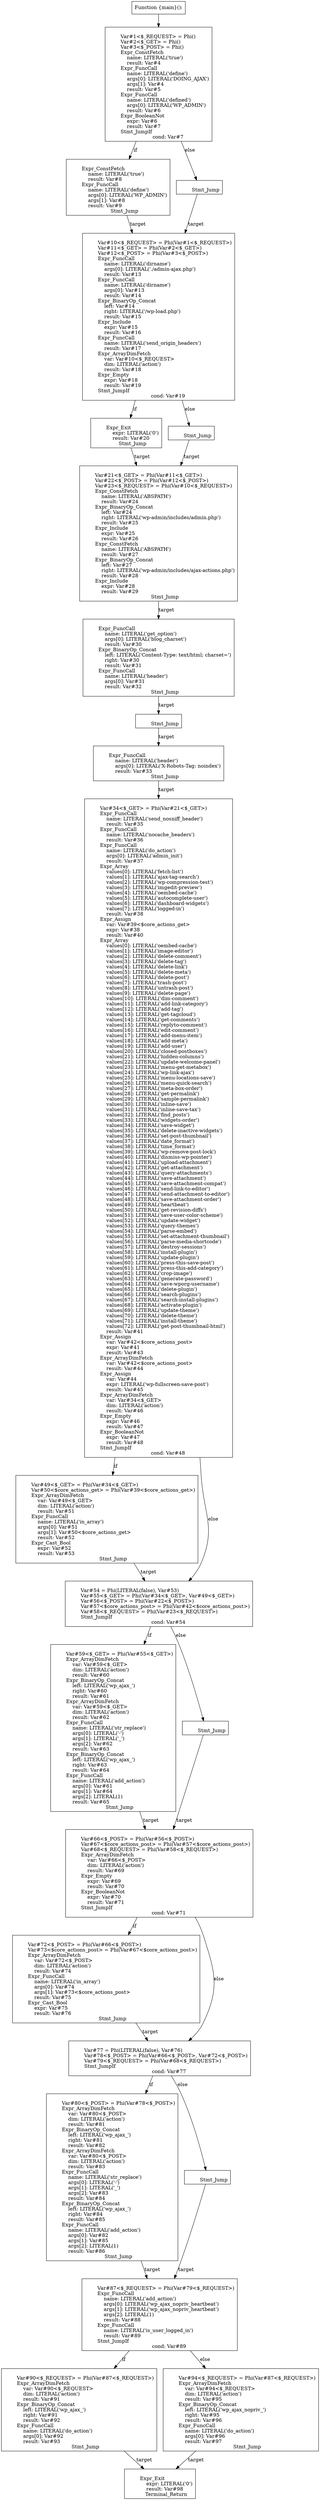 digraph "cfg" {
"func_1_block_1" -> "func_1_block_2" [
label="if"
]
"func_1_block_1" -> "func_1_block_3" [
label="else"
]
"func_1_block_2" -> "func_1_block_4" [
label="target"
]
"func_1_block_3" -> "func_1_block_4" [
label="target"
]
"func_1_block_4" -> "func_1_block_5" [
label="if"
]
"func_1_block_4" -> "func_1_block_6" [
label="else"
]
"func_1_block_5" -> "func_1_block_7" [
label="target"
]
"func_1_block_6" -> "func_1_block_7" [
label="target"
]
"func_1_block_7" -> "func_1_block_8" [
label="target"
]
"func_1_block_8" -> "func_1_block_9" [
label="target"
]
"func_1_block_9" -> "func_1_block_10" [
label="target"
]
"func_1_block_10" -> "func_1_block_11" [
label="target"
]
"func_1_block_11" -> "func_1_block_12" [
label="if"
]
"func_1_block_11" -> "func_1_block_13" [
label="else"
]
"func_1_block_12" -> "func_1_block_13" [
label="target"
]
"func_1_block_13" -> "func_1_block_14" [
label="if"
]
"func_1_block_13" -> "func_1_block_15" [
label="else"
]
"func_1_block_14" -> "func_1_block_16" [
label="target"
]
"func_1_block_15" -> "func_1_block_16" [
label="target"
]
"func_1_block_16" -> "func_1_block_17" [
label="if"
]
"func_1_block_16" -> "func_1_block_18" [
label="else"
]
"func_1_block_17" -> "func_1_block_18" [
label="target"
]
"func_1_block_18" -> "func_1_block_19" [
label="if"
]
"func_1_block_18" -> "func_1_block_20" [
label="else"
]
"func_1_block_19" -> "func_1_block_21" [
label="target"
]
"func_1_block_20" -> "func_1_block_21" [
label="target"
]
"func_1_block_21" -> "func_1_block_22" [
label="if"
]
"func_1_block_21" -> "func_1_block_23" [
label="else"
]
"func_1_block_22" -> "func_1_block_24" [
label="target"
]
"func_1_block_23" -> "func_1_block_24" [
label="target"
]
"func_1_header" -> "func_1_block_1" [

]
"func_1_header" [
label="Function {main}():"
shape="rect"
]
"func_1_block_1" [
label="\l        Var#1<$_REQUEST> = Phi()\l        Var#2<$_GET> = Phi()\l        Var#3<$_POST> = Phi()\l        Expr_ConstFetch\l            name: LITERAL(\'true\')\l            result: Var#4\l        Expr_FuncCall\l            name: LITERAL(\'define\')\l            args[0]: LITERAL(\'DOING_AJAX\')\l            args[1]: Var#4\l            result: Var#5\l        Expr_FuncCall\l            name: LITERAL(\'defined\')\l            args[0]: LITERAL(\'WP_ADMIN\')\l            result: Var#6\l        Expr_BooleanNot\l            expr: Var#6\l            result: Var#7\l        Stmt_JumpIf\l            cond: Var#7"
shape="rect"
]
"func_1_block_2" [
label="\l        Expr_ConstFetch\l            name: LITERAL(\'true\')\l            result: Var#8\l        Expr_FuncCall\l            name: LITERAL(\'define\')\l            args[0]: LITERAL(\'WP_ADMIN\')\l            args[1]: Var#8\l            result: Var#9\l        Stmt_Jump"
shape="rect"
]
"func_1_block_3" [
label="\l        Stmt_Jump"
shape="rect"
]
"func_1_block_4" [
label="\l        Var#10<$_REQUEST> = Phi(Var#1<$_REQUEST>)\l        Var#11<$_GET> = Phi(Var#2<$_GET>)\l        Var#12<$_POST> = Phi(Var#3<$_POST>)\l        Expr_FuncCall\l            name: LITERAL(\'dirname\')\l            args[0]: LITERAL(\'./admin-ajax.php\')\l            result: Var#13\l        Expr_FuncCall\l            name: LITERAL(\'dirname\')\l            args[0]: Var#13\l            result: Var#14\l        Expr_BinaryOp_Concat\l            left: Var#14\l            right: LITERAL(\'/wp-load.php\')\l            result: Var#15\l        Expr_Include\l            expr: Var#15\l            result: Var#16\l        Expr_FuncCall\l            name: LITERAL(\'send_origin_headers\')\l            result: Var#17\l        Expr_ArrayDimFetch\l            var: Var#10<$_REQUEST>\l            dim: LITERAL(\'action\')\l            result: Var#18\l        Expr_Empty\l            expr: Var#18\l            result: Var#19\l        Stmt_JumpIf\l            cond: Var#19"
shape="rect"
]
"func_1_block_5" [
label="\l        Expr_Exit\l            expr: LITERAL(\'0\')\l            result: Var#20\l        Stmt_Jump"
shape="rect"
]
"func_1_block_6" [
label="\l        Stmt_Jump"
shape="rect"
]
"func_1_block_7" [
label="\l        Var#21<$_GET> = Phi(Var#11<$_GET>)\l        Var#22<$_POST> = Phi(Var#12<$_POST>)\l        Var#23<$_REQUEST> = Phi(Var#10<$_REQUEST>)\l        Expr_ConstFetch\l            name: LITERAL(\'ABSPATH\')\l            result: Var#24\l        Expr_BinaryOp_Concat\l            left: Var#24\l            right: LITERAL(\'wp-admin/includes/admin.php\')\l            result: Var#25\l        Expr_Include\l            expr: Var#25\l            result: Var#26\l        Expr_ConstFetch\l            name: LITERAL(\'ABSPATH\')\l            result: Var#27\l        Expr_BinaryOp_Concat\l            left: Var#27\l            right: LITERAL(\'wp-admin/includes/ajax-actions.php\')\l            result: Var#28\l        Expr_Include\l            expr: Var#28\l            result: Var#29\l        Stmt_Jump"
shape="rect"
]
"func_1_block_8" [
label="\l        Expr_FuncCall\l            name: LITERAL(\'get_option\')\l            args[0]: LITERAL(\'blog_charset\')\l            result: Var#30\l        Expr_BinaryOp_Concat\l            left: LITERAL(\'Content-Type: text/html; charset=\')\l            right: Var#30\l            result: Var#31\l        Expr_FuncCall\l            name: LITERAL(\'header\')\l            args[0]: Var#31\l            result: Var#32\l        Stmt_Jump"
shape="rect"
]
"func_1_block_9" [
label="\l        Stmt_Jump"
shape="rect"
]
"func_1_block_10" [
label="\l        Expr_FuncCall\l            name: LITERAL(\'header\')\l            args[0]: LITERAL(\'X-Robots-Tag: noindex\')\l            result: Var#33\l        Stmt_Jump"
shape="rect"
]
"func_1_block_11" [
label="\l        Var#34<$_GET> = Phi(Var#21<$_GET>)\l        Expr_FuncCall\l            name: LITERAL(\'send_nosniff_header\')\l            result: Var#35\l        Expr_FuncCall\l            name: LITERAL(\'nocache_headers\')\l            result: Var#36\l        Expr_FuncCall\l            name: LITERAL(\'do_action\')\l            args[0]: LITERAL(\'admin_init\')\l            result: Var#37\l        Expr_Array\l            values[0]: LITERAL(\'fetch-list\')\l            values[1]: LITERAL(\'ajax-tag-search\')\l            values[2]: LITERAL(\'wp-compression-test\')\l            values[3]: LITERAL(\'imgedit-preview\')\l            values[4]: LITERAL(\'oembed-cache\')\l            values[5]: LITERAL(\'autocomplete-user\')\l            values[6]: LITERAL(\'dashboard-widgets\')\l            values[7]: LITERAL(\'logged-in\')\l            result: Var#38\l        Expr_Assign\l            var: Var#39<$core_actions_get>\l            expr: Var#38\l            result: Var#40\l        Expr_Array\l            values[0]: LITERAL(\'oembed-cache\')\l            values[1]: LITERAL(\'image-editor\')\l            values[2]: LITERAL(\'delete-comment\')\l            values[3]: LITERAL(\'delete-tag\')\l            values[4]: LITERAL(\'delete-link\')\l            values[5]: LITERAL(\'delete-meta\')\l            values[6]: LITERAL(\'delete-post\')\l            values[7]: LITERAL(\'trash-post\')\l            values[8]: LITERAL(\'untrash-post\')\l            values[9]: LITERAL(\'delete-page\')\l            values[10]: LITERAL(\'dim-comment\')\l            values[11]: LITERAL(\'add-link-category\')\l            values[12]: LITERAL(\'add-tag\')\l            values[13]: LITERAL(\'get-tagcloud\')\l            values[14]: LITERAL(\'get-comments\')\l            values[15]: LITERAL(\'replyto-comment\')\l            values[16]: LITERAL(\'edit-comment\')\l            values[17]: LITERAL(\'add-menu-item\')\l            values[18]: LITERAL(\'add-meta\')\l            values[19]: LITERAL(\'add-user\')\l            values[20]: LITERAL(\'closed-postboxes\')\l            values[21]: LITERAL(\'hidden-columns\')\l            values[22]: LITERAL(\'update-welcome-panel\')\l            values[23]: LITERAL(\'menu-get-metabox\')\l            values[24]: LITERAL(\'wp-link-ajax\')\l            values[25]: LITERAL(\'menu-locations-save\')\l            values[26]: LITERAL(\'menu-quick-search\')\l            values[27]: LITERAL(\'meta-box-order\')\l            values[28]: LITERAL(\'get-permalink\')\l            values[29]: LITERAL(\'sample-permalink\')\l            values[30]: LITERAL(\'inline-save\')\l            values[31]: LITERAL(\'inline-save-tax\')\l            values[32]: LITERAL(\'find_posts\')\l            values[33]: LITERAL(\'widgets-order\')\l            values[34]: LITERAL(\'save-widget\')\l            values[35]: LITERAL(\'delete-inactive-widgets\')\l            values[36]: LITERAL(\'set-post-thumbnail\')\l            values[37]: LITERAL(\'date_format\')\l            values[38]: LITERAL(\'time_format\')\l            values[39]: LITERAL(\'wp-remove-post-lock\')\l            values[40]: LITERAL(\'dismiss-wp-pointer\')\l            values[41]: LITERAL(\'upload-attachment\')\l            values[42]: LITERAL(\'get-attachment\')\l            values[43]: LITERAL(\'query-attachments\')\l            values[44]: LITERAL(\'save-attachment\')\l            values[45]: LITERAL(\'save-attachment-compat\')\l            values[46]: LITERAL(\'send-link-to-editor\')\l            values[47]: LITERAL(\'send-attachment-to-editor\')\l            values[48]: LITERAL(\'save-attachment-order\')\l            values[49]: LITERAL(\'heartbeat\')\l            values[50]: LITERAL(\'get-revision-diffs\')\l            values[51]: LITERAL(\'save-user-color-scheme\')\l            values[52]: LITERAL(\'update-widget\')\l            values[53]: LITERAL(\'query-themes\')\l            values[54]: LITERAL(\'parse-embed\')\l            values[55]: LITERAL(\'set-attachment-thumbnail\')\l            values[56]: LITERAL(\'parse-media-shortcode\')\l            values[57]: LITERAL(\'destroy-sessions\')\l            values[58]: LITERAL(\'install-plugin\')\l            values[59]: LITERAL(\'update-plugin\')\l            values[60]: LITERAL(\'press-this-save-post\')\l            values[61]: LITERAL(\'press-this-add-category\')\l            values[62]: LITERAL(\'crop-image\')\l            values[63]: LITERAL(\'generate-password\')\l            values[64]: LITERAL(\'save-wporg-username\')\l            values[65]: LITERAL(\'delete-plugin\')\l            values[66]: LITERAL(\'search-plugins\')\l            values[67]: LITERAL(\'search-install-plugins\')\l            values[68]: LITERAL(\'activate-plugin\')\l            values[69]: LITERAL(\'update-theme\')\l            values[70]: LITERAL(\'delete-theme\')\l            values[71]: LITERAL(\'install-theme\')\l            values[72]: LITERAL(\'get-post-thumbnail-html\')\l            result: Var#41\l        Expr_Assign\l            var: Var#42<$core_actions_post>\l            expr: Var#41\l            result: Var#43\l        Expr_ArrayDimFetch\l            var: Var#42<$core_actions_post>\l            result: Var#44\l        Expr_Assign\l            var: Var#44\l            expr: LITERAL(\'wp-fullscreen-save-post\')\l            result: Var#45\l        Expr_ArrayDimFetch\l            var: Var#34<$_GET>\l            dim: LITERAL(\'action\')\l            result: Var#46\l        Expr_Empty\l            expr: Var#46\l            result: Var#47\l        Expr_BooleanNot\l            expr: Var#47\l            result: Var#48\l        Stmt_JumpIf\l            cond: Var#48"
shape="rect"
]
"func_1_block_12" [
label="\l        Var#49<$_GET> = Phi(Var#34<$_GET>)\l        Var#50<$core_actions_get> = Phi(Var#39<$core_actions_get>)\l        Expr_ArrayDimFetch\l            var: Var#49<$_GET>\l            dim: LITERAL(\'action\')\l            result: Var#51\l        Expr_FuncCall\l            name: LITERAL(\'in_array\')\l            args[0]: Var#51\l            args[1]: Var#50<$core_actions_get>\l            result: Var#52\l        Expr_Cast_Bool\l            expr: Var#52\l            result: Var#53\l        Stmt_Jump"
shape="rect"
]
"func_1_block_13" [
label="\l        Var#54 = Phi(LITERAL(false), Var#53)\l        Var#55<$_GET> = Phi(Var#34<$_GET>, Var#49<$_GET>)\l        Var#56<$_POST> = Phi(Var#22<$_POST>)\l        Var#57<$core_actions_post> = Phi(Var#42<$core_actions_post>)\l        Var#58<$_REQUEST> = Phi(Var#23<$_REQUEST>)\l        Stmt_JumpIf\l            cond: Var#54"
shape="rect"
]
"func_1_block_14" [
label="\l        Var#59<$_GET> = Phi(Var#55<$_GET>)\l        Expr_ArrayDimFetch\l            var: Var#59<$_GET>\l            dim: LITERAL(\'action\')\l            result: Var#60\l        Expr_BinaryOp_Concat\l            left: LITERAL(\'wp_ajax_\')\l            right: Var#60\l            result: Var#61\l        Expr_ArrayDimFetch\l            var: Var#59<$_GET>\l            dim: LITERAL(\'action\')\l            result: Var#62\l        Expr_FuncCall\l            name: LITERAL(\'str_replace\')\l            args[0]: LITERAL(\'-\')\l            args[1]: LITERAL(\'_\')\l            args[2]: Var#62\l            result: Var#63\l        Expr_BinaryOp_Concat\l            left: LITERAL(\'wp_ajax_\')\l            right: Var#63\l            result: Var#64\l        Expr_FuncCall\l            name: LITERAL(\'add_action\')\l            args[0]: Var#61\l            args[1]: Var#64\l            args[2]: LITERAL(1)\l            result: Var#65\l        Stmt_Jump"
shape="rect"
]
"func_1_block_15" [
label="\l        Stmt_Jump"
shape="rect"
]
"func_1_block_16" [
label="\l        Var#66<$_POST> = Phi(Var#56<$_POST>)\l        Var#67<$core_actions_post> = Phi(Var#57<$core_actions_post>)\l        Var#68<$_REQUEST> = Phi(Var#58<$_REQUEST>)\l        Expr_ArrayDimFetch\l            var: Var#66<$_POST>\l            dim: LITERAL(\'action\')\l            result: Var#69\l        Expr_Empty\l            expr: Var#69\l            result: Var#70\l        Expr_BooleanNot\l            expr: Var#70\l            result: Var#71\l        Stmt_JumpIf\l            cond: Var#71"
shape="rect"
]
"func_1_block_17" [
label="\l        Var#72<$_POST> = Phi(Var#66<$_POST>)\l        Var#73<$core_actions_post> = Phi(Var#67<$core_actions_post>)\l        Expr_ArrayDimFetch\l            var: Var#72<$_POST>\l            dim: LITERAL(\'action\')\l            result: Var#74\l        Expr_FuncCall\l            name: LITERAL(\'in_array\')\l            args[0]: Var#74\l            args[1]: Var#73<$core_actions_post>\l            result: Var#75\l        Expr_Cast_Bool\l            expr: Var#75\l            result: Var#76\l        Stmt_Jump"
shape="rect"
]
"func_1_block_18" [
label="\l        Var#77 = Phi(LITERAL(false), Var#76)\l        Var#78<$_POST> = Phi(Var#66<$_POST>, Var#72<$_POST>)\l        Var#79<$_REQUEST> = Phi(Var#68<$_REQUEST>)\l        Stmt_JumpIf\l            cond: Var#77"
shape="rect"
]
"func_1_block_19" [
label="\l        Var#80<$_POST> = Phi(Var#78<$_POST>)\l        Expr_ArrayDimFetch\l            var: Var#80<$_POST>\l            dim: LITERAL(\'action\')\l            result: Var#81\l        Expr_BinaryOp_Concat\l            left: LITERAL(\'wp_ajax_\')\l            right: Var#81\l            result: Var#82\l        Expr_ArrayDimFetch\l            var: Var#80<$_POST>\l            dim: LITERAL(\'action\')\l            result: Var#83\l        Expr_FuncCall\l            name: LITERAL(\'str_replace\')\l            args[0]: LITERAL(\'-\')\l            args[1]: LITERAL(\'_\')\l            args[2]: Var#83\l            result: Var#84\l        Expr_BinaryOp_Concat\l            left: LITERAL(\'wp_ajax_\')\l            right: Var#84\l            result: Var#85\l        Expr_FuncCall\l            name: LITERAL(\'add_action\')\l            args[0]: Var#82\l            args[1]: Var#85\l            args[2]: LITERAL(1)\l            result: Var#86\l        Stmt_Jump"
shape="rect"
]
"func_1_block_20" [
label="\l        Stmt_Jump"
shape="rect"
]
"func_1_block_21" [
label="\l        Var#87<$_REQUEST> = Phi(Var#79<$_REQUEST>)\l        Expr_FuncCall\l            name: LITERAL(\'add_action\')\l            args[0]: LITERAL(\'wp_ajax_nopriv_heartbeat\')\l            args[1]: LITERAL(\'wp_ajax_nopriv_heartbeat\')\l            args[2]: LITERAL(1)\l            result: Var#88\l        Expr_FuncCall\l            name: LITERAL(\'is_user_logged_in\')\l            result: Var#89\l        Stmt_JumpIf\l            cond: Var#89"
shape="rect"
]
"func_1_block_22" [
label="\l        Var#90<$_REQUEST> = Phi(Var#87<$_REQUEST>)\l        Expr_ArrayDimFetch\l            var: Var#90<$_REQUEST>\l            dim: LITERAL(\'action\')\l            result: Var#91\l        Expr_BinaryOp_Concat\l            left: LITERAL(\'wp_ajax_\')\l            right: Var#91\l            result: Var#92\l        Expr_FuncCall\l            name: LITERAL(\'do_action\')\l            args[0]: Var#92\l            result: Var#93\l        Stmt_Jump"
shape="rect"
]
"func_1_block_23" [
label="\l        Var#94<$_REQUEST> = Phi(Var#87<$_REQUEST>)\l        Expr_ArrayDimFetch\l            var: Var#94<$_REQUEST>\l            dim: LITERAL(\'action\')\l            result: Var#95\l        Expr_BinaryOp_Concat\l            left: LITERAL(\'wp_ajax_nopriv_\')\l            right: Var#95\l            result: Var#96\l        Expr_FuncCall\l            name: LITERAL(\'do_action\')\l            args[0]: Var#96\l            result: Var#97\l        Stmt_Jump"
shape="rect"
]
"func_1_block_24" [
label="\l        Expr_Exit\l            expr: LITERAL(\'0\')\l            result: Var#98\l        Terminal_Return"
shape="rect"
]
}